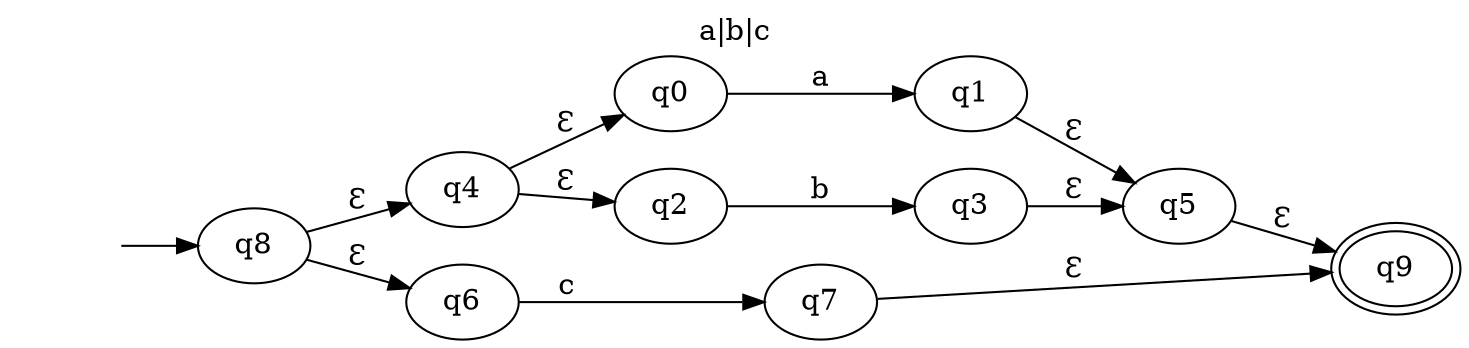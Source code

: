 digraph "" {
	labelloc="t";
	label="a|b|c";
	rankdir=LR;
	" " [shape=plaintext];
	" " -> q8;
	q0 -> q1	[key=0,
		label=a];
	q1 -> q5	[key=0,
		label=Ɛ];
	q2 -> q3	[key=0,
		label=b];
	q3 -> q5	[key=0,
		label=Ɛ];
	q4 -> q0	[key=0,
		label=Ɛ];
	q4 -> q2	[key=0,
		label=Ɛ];
	q9	[peripheries=2];
	q5 -> q9	[key=0,
		label=Ɛ];
	q6 -> q7	[key=0,
		label=c];
	q7 -> q9	[key=0,
		label=Ɛ];
	q8 -> q4	[key=0,
		label=Ɛ];
	q8 -> q6	[key=0,
		label=Ɛ];
}
